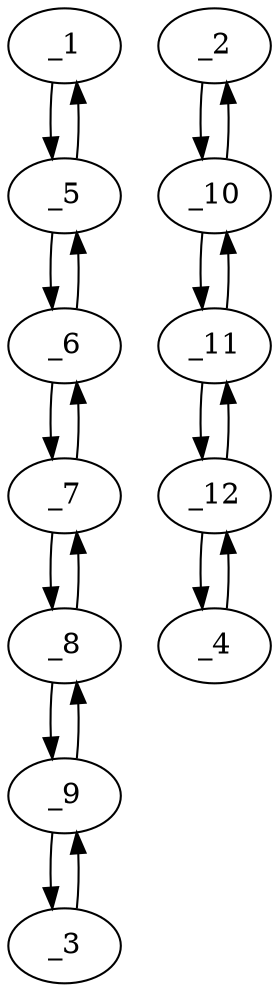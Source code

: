 digraph f1898_05 {
	_1	 [x="128.000000",
		y="81.000000"];
	_5	 [x="118.000000",
		y="90.000000"];
	_1 -> _5	 [angle="2.408778",
		orient="0.668965"];
	_2	 [x="141.000000",
		y="102.000000"];
	_10	 [x="158.000000",
		y="106.000000"];
	_2 -> _10	 [angle="0.231091",
		orient="0.229039"];
	_3	 [x="69.000000",
		y="144.000000"];
	_9	 [x="71.000000",
		y="127.000000"];
	_3 -> _9	 [angle="-1.453688",
		orient="-0.993151"];
	_4	 [x="184.000000",
		y="145.000000"];
	_12	 [x="179.000000",
		y="131.000000"];
	_4 -> _12	 [angle="-1.913820",
		orient="-0.941742"];
	_5 -> _1	 [angle="-0.732815",
		orient="-0.668965"];
	_6	 [x="104.000000",
		y="97.000000"];
	_5 -> _6	 [angle="2.677945",
		orient="0.447214"];
	_6 -> _5	 [angle="-0.463648",
		orient="-0.447214"];
	_7	 [x="91.000000",
		y="105.000000"];
	_6 -> _7	 [angle="2.589938",
		orient="0.524097"];
	_7 -> _6	 [angle="-0.551655",
		orient="-0.524097"];
	_8	 [x="77.000000",
		y="112.000000"];
	_7 -> _8	 [angle="2.677945",
		orient="0.447214"];
	_8 -> _7	 [angle="-0.463648",
		orient="-0.447214"];
	_8 -> _9	 [angle="1.951303",
		orient="0.928477"];
	_9 -> _3	 [angle="1.687905",
		orient="0.993151"];
	_9 -> _8	 [angle="-1.190290",
		orient="-0.928477"];
	_10 -> _2	 [angle="-2.910502",
		orient="-0.229039"];
	_11	 [x="169.000000",
		y="118.000000"];
	_10 -> _11	 [angle="0.828849",
		orient="0.737154"];
	_11 -> _10	 [angle="-2.312744",
		orient="-0.737154"];
	_11 -> _12	 [angle="0.915101",
		orient="0.792624"];
	_12 -> _4	 [angle="1.227772",
		orient="0.941742"];
	_12 -> _11	 [angle="-2.226492",
		orient="-0.792624"];
}
